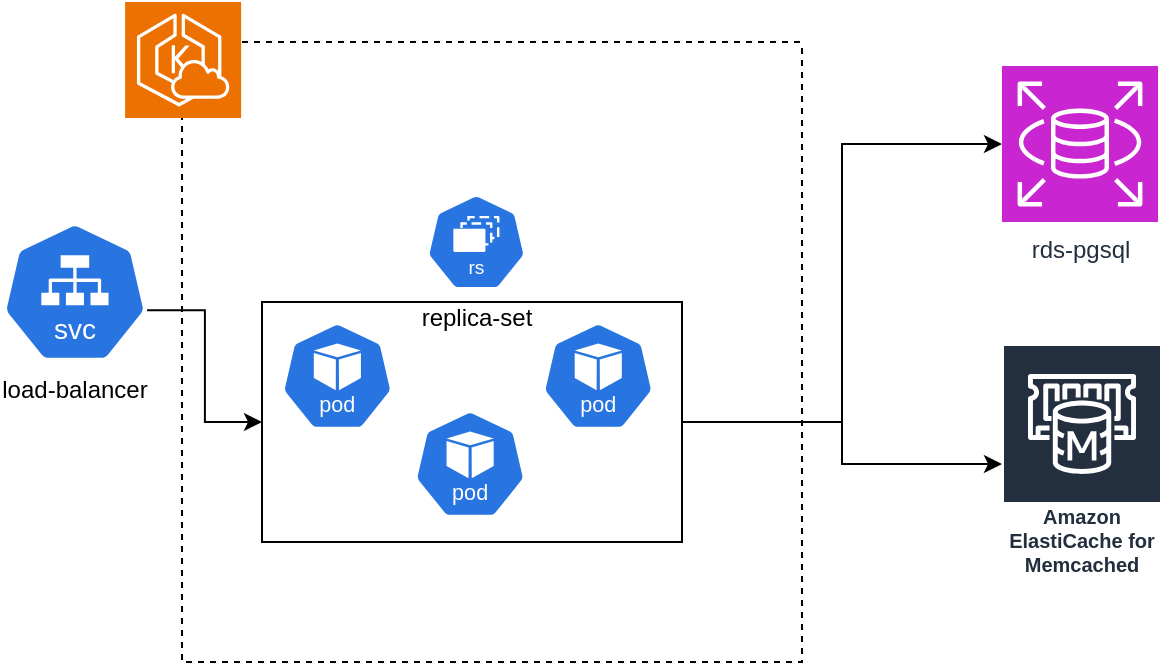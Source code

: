 <mxfile version="25.0.3">
  <diagram name="Página-1" id="buZQFio3z31wMU2D6Iai">
    <mxGraphModel dx="1259" dy="622" grid="1" gridSize="10" guides="1" tooltips="1" connect="1" arrows="1" fold="1" page="1" pageScale="1" pageWidth="827" pageHeight="1169" math="0" shadow="0">
      <root>
        <mxCell id="0" />
        <mxCell id="1" parent="0" />
        <mxCell id="_1BsZLCH2sgriBW6m1lo-2" value="" style="swimlane;whiteSpace=wrap;html=1;startSize=0;dashed=1;" vertex="1" parent="1">
          <mxGeometry x="170" y="50" width="310" height="310" as="geometry" />
        </mxCell>
        <mxCell id="_1BsZLCH2sgriBW6m1lo-25" value="replica-set" style="aspect=fixed;sketch=0;html=1;dashed=0;whitespace=wrap;verticalLabelPosition=bottom;verticalAlign=top;fillColor=#2875E2;strokeColor=#ffffff;points=[[0.005,0.63,0],[0.1,0.2,0],[0.9,0.2,0],[0.5,0,0],[0.995,0.63,0],[0.72,0.99,0],[0.5,1,0],[0.28,0.99,0]];shape=mxgraph.kubernetes.icon2;kubernetesLabel=1;prIcon=rs" vertex="1" parent="_1BsZLCH2sgriBW6m1lo-2">
          <mxGeometry x="122.19" y="76" width="50" height="48" as="geometry" />
        </mxCell>
        <mxCell id="_1BsZLCH2sgriBW6m1lo-29" value="" style="rounded=0;whiteSpace=wrap;html=1;fillColor=none;" vertex="1" parent="_1BsZLCH2sgriBW6m1lo-2">
          <mxGeometry x="40" y="130" width="210" height="120" as="geometry" />
        </mxCell>
        <mxCell id="_1BsZLCH2sgriBW6m1lo-31" value="" style="aspect=fixed;sketch=0;html=1;dashed=0;whitespace=wrap;verticalLabelPosition=bottom;verticalAlign=top;fillColor=#2875E2;strokeColor=#ffffff;points=[[0.005,0.63,0],[0.1,0.2,0],[0.9,0.2,0],[0.5,0,0],[0.995,0.63,0],[0.72,0.99,0],[0.5,1,0],[0.28,0.99,0]];shape=mxgraph.kubernetes.icon2;kubernetesLabel=1;prIcon=pod" vertex="1" parent="_1BsZLCH2sgriBW6m1lo-2">
          <mxGeometry x="180" y="140" width="56.25" height="54" as="geometry" />
        </mxCell>
        <mxCell id="_1BsZLCH2sgriBW6m1lo-32" value="" style="aspect=fixed;sketch=0;html=1;dashed=0;whitespace=wrap;verticalLabelPosition=bottom;verticalAlign=top;fillColor=#2875E2;strokeColor=#ffffff;points=[[0.005,0.63,0],[0.1,0.2,0],[0.9,0.2,0],[0.5,0,0],[0.995,0.63,0],[0.72,0.99,0],[0.5,1,0],[0.28,0.99,0]];shape=mxgraph.kubernetes.icon2;kubernetesLabel=1;prIcon=pod" vertex="1" parent="_1BsZLCH2sgriBW6m1lo-2">
          <mxGeometry x="49.56" y="140" width="56.25" height="54" as="geometry" />
        </mxCell>
        <mxCell id="_1BsZLCH2sgriBW6m1lo-33" value="" style="aspect=fixed;sketch=0;html=1;dashed=0;whitespace=wrap;verticalLabelPosition=bottom;verticalAlign=top;fillColor=#2875E2;strokeColor=#ffffff;points=[[0.005,0.63,0],[0.1,0.2,0],[0.9,0.2,0],[0.5,0,0],[0.995,0.63,0],[0.72,0.99,0],[0.5,1,0],[0.28,0.99,0]];shape=mxgraph.kubernetes.icon2;kubernetesLabel=1;prIcon=pod" vertex="1" parent="_1BsZLCH2sgriBW6m1lo-2">
          <mxGeometry x="115.94" y="184" width="56.25" height="54" as="geometry" />
        </mxCell>
        <mxCell id="_1BsZLCH2sgriBW6m1lo-38" value="" style="sketch=0;points=[[0,0,0],[0.25,0,0],[0.5,0,0],[0.75,0,0],[1,0,0],[0,1,0],[0.25,1,0],[0.5,1,0],[0.75,1,0],[1,1,0],[0,0.25,0],[0,0.5,0],[0,0.75,0],[1,0.25,0],[1,0.5,0],[1,0.75,0]];outlineConnect=0;fontColor=#232F3E;fillColor=#ED7100;strokeColor=#ffffff;dashed=0;verticalLabelPosition=bottom;verticalAlign=top;align=center;html=1;fontSize=12;fontStyle=0;aspect=fixed;shape=mxgraph.aws4.resourceIcon;resIcon=mxgraph.aws4.eks_cloud;" vertex="1" parent="_1BsZLCH2sgriBW6m1lo-2">
          <mxGeometry x="-28.44" y="-20" width="58" height="58" as="geometry" />
        </mxCell>
        <mxCell id="_1BsZLCH2sgriBW6m1lo-34" style="edgeStyle=orthogonalEdgeStyle;rounded=0;orthogonalLoop=1;jettySize=auto;html=1;exitX=0.995;exitY=0.63;exitDx=0;exitDy=0;exitPerimeter=0;entryX=0;entryY=0.5;entryDx=0;entryDy=0;" edge="1" parent="1" source="_1BsZLCH2sgriBW6m1lo-30" target="_1BsZLCH2sgriBW6m1lo-29">
          <mxGeometry relative="1" as="geometry" />
        </mxCell>
        <mxCell id="_1BsZLCH2sgriBW6m1lo-30" value="load-balancer" style="aspect=fixed;sketch=0;html=1;dashed=0;whitespace=wrap;verticalLabelPosition=bottom;verticalAlign=top;fillColor=#2875E2;strokeColor=#ffffff;points=[[0.005,0.63,0],[0.1,0.2,0],[0.9,0.2,0],[0.5,0,0],[0.995,0.63,0],[0.72,0.99,0],[0.5,1,0],[0.28,0.99,0]];shape=mxgraph.kubernetes.icon2;kubernetesLabel=1;prIcon=svc" vertex="1" parent="1">
          <mxGeometry x="80" y="140" width="72.92" height="70" as="geometry" />
        </mxCell>
        <mxCell id="_1BsZLCH2sgriBW6m1lo-40" value="rds-pgsql" style="sketch=0;points=[[0,0,0],[0.25,0,0],[0.5,0,0],[0.75,0,0],[1,0,0],[0,1,0],[0.25,1,0],[0.5,1,0],[0.75,1,0],[1,1,0],[0,0.25,0],[0,0.5,0],[0,0.75,0],[1,0.25,0],[1,0.5,0],[1,0.75,0]];outlineConnect=0;fontColor=#232F3E;fillColor=#C925D1;strokeColor=#ffffff;dashed=0;verticalLabelPosition=bottom;verticalAlign=top;align=center;html=1;fontSize=12;fontStyle=0;aspect=fixed;shape=mxgraph.aws4.resourceIcon;resIcon=mxgraph.aws4.rds;" vertex="1" parent="1">
          <mxGeometry x="580" y="62" width="78" height="78" as="geometry" />
        </mxCell>
        <mxCell id="_1BsZLCH2sgriBW6m1lo-42" value="Amazon ElastiCache for Memcached" style="sketch=0;outlineConnect=0;fontColor=#232F3E;gradientColor=none;strokeColor=#ffffff;fillColor=#232F3E;dashed=0;verticalLabelPosition=middle;verticalAlign=bottom;align=center;html=1;whiteSpace=wrap;fontSize=10;fontStyle=1;spacing=3;shape=mxgraph.aws4.productIcon;prIcon=mxgraph.aws4.elasticache_for_memcached;" vertex="1" parent="1">
          <mxGeometry x="580" y="201" width="80" height="120" as="geometry" />
        </mxCell>
        <mxCell id="_1BsZLCH2sgriBW6m1lo-43" style="edgeStyle=orthogonalEdgeStyle;rounded=0;orthogonalLoop=1;jettySize=auto;html=1;exitX=1;exitY=0.5;exitDx=0;exitDy=0;entryX=0;entryY=0.5;entryDx=0;entryDy=0;entryPerimeter=0;" edge="1" parent="1" source="_1BsZLCH2sgriBW6m1lo-29" target="_1BsZLCH2sgriBW6m1lo-40">
          <mxGeometry relative="1" as="geometry" />
        </mxCell>
        <mxCell id="_1BsZLCH2sgriBW6m1lo-44" style="edgeStyle=orthogonalEdgeStyle;rounded=0;orthogonalLoop=1;jettySize=auto;html=1;exitX=1;exitY=0.5;exitDx=0;exitDy=0;" edge="1" parent="1" source="_1BsZLCH2sgriBW6m1lo-29" target="_1BsZLCH2sgriBW6m1lo-42">
          <mxGeometry relative="1" as="geometry" />
        </mxCell>
      </root>
    </mxGraphModel>
  </diagram>
</mxfile>
